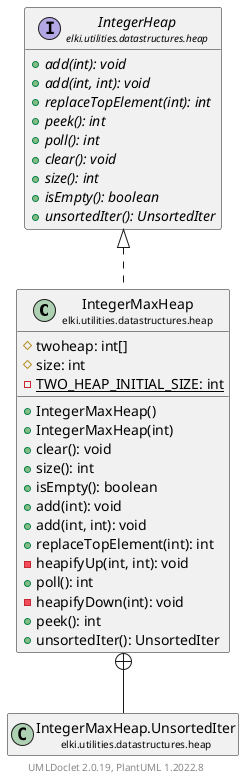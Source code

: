 @startuml
    remove .*\.(Instance|Par|Parameterizer|Factory)$
    set namespaceSeparator none
    hide empty fields
    hide empty methods

    class "<size:14>IntegerMaxHeap\n<size:10>elki.utilities.datastructures.heap" as elki.utilities.datastructures.heap.IntegerMaxHeap [[IntegerMaxHeap.html]] {
        #twoheap: int[]
        #size: int
        {static} -TWO_HEAP_INITIAL_SIZE: int
        +IntegerMaxHeap()
        +IntegerMaxHeap(int)
        +clear(): void
        +size(): int
        +isEmpty(): boolean
        +add(int): void
        +add(int, int): void
        +replaceTopElement(int): int
        -heapifyUp(int, int): void
        +poll(): int
        -heapifyDown(int): void
        +peek(): int
        +unsortedIter(): UnsortedIter
    }

    interface "<size:14>IntegerHeap\n<size:10>elki.utilities.datastructures.heap" as elki.utilities.datastructures.heap.IntegerHeap [[IntegerHeap.html]] {
        {abstract} +add(int): void
        {abstract} +add(int, int): void
        {abstract} +replaceTopElement(int): int
        {abstract} +peek(): int
        {abstract} +poll(): int
        {abstract} +clear(): void
        {abstract} +size(): int
        {abstract} +isEmpty(): boolean
        {abstract} +unsortedIter(): UnsortedIter
    }
    class "<size:14>IntegerMaxHeap.UnsortedIter\n<size:10>elki.utilities.datastructures.heap" as elki.utilities.datastructures.heap.IntegerMaxHeap.UnsortedIter [[IntegerMaxHeap.UnsortedIter.html]]

    elki.utilities.datastructures.heap.IntegerHeap <|.. elki.utilities.datastructures.heap.IntegerMaxHeap
    elki.utilities.datastructures.heap.IntegerMaxHeap +-- elki.utilities.datastructures.heap.IntegerMaxHeap.UnsortedIter

    center footer UMLDoclet 2.0.19, PlantUML 1.2022.8
@enduml
